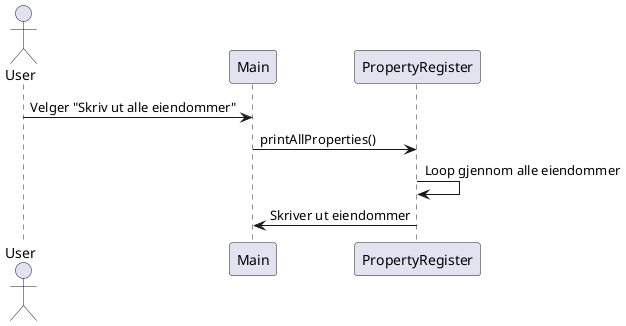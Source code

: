 @startuml
actor User
participant Main
participant PropertyRegister

User -> Main: Velger "Skriv ut alle eiendommer"
Main -> PropertyRegister: printAllProperties()
PropertyRegister -> PropertyRegister: Loop gjennom alle eiendommer
PropertyRegister -> Main: Skriver ut eiendommer
@enduml